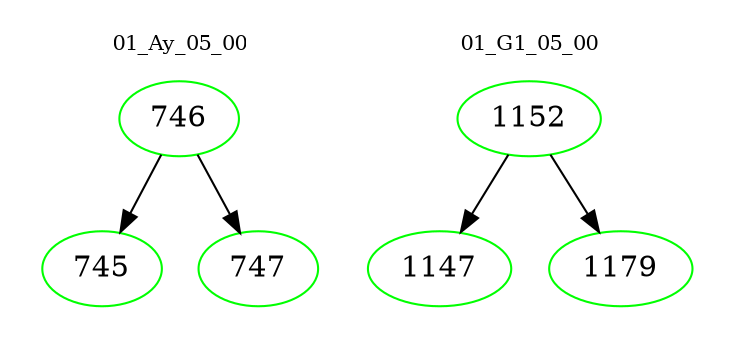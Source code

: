 digraph{
subgraph cluster_0 {
color = white
label = "01_Ay_05_00";
fontsize=10;
T0_746 [label="746", color="green"]
T0_746 -> T0_745 [color="black"]
T0_745 [label="745", color="green"]
T0_746 -> T0_747 [color="black"]
T0_747 [label="747", color="green"]
}
subgraph cluster_1 {
color = white
label = "01_G1_05_00";
fontsize=10;
T1_1152 [label="1152", color="green"]
T1_1152 -> T1_1147 [color="black"]
T1_1147 [label="1147", color="green"]
T1_1152 -> T1_1179 [color="black"]
T1_1179 [label="1179", color="green"]
}
}
